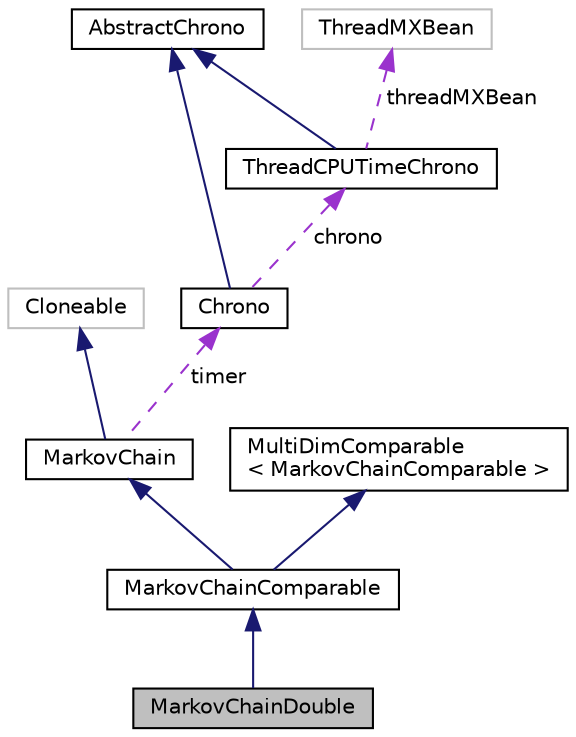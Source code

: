 digraph "MarkovChainDouble"
{
 // INTERACTIVE_SVG=YES
  bgcolor="transparent";
  edge [fontname="Helvetica",fontsize="10",labelfontname="Helvetica",labelfontsize="10"];
  node [fontname="Helvetica",fontsize="10",shape=record];
  Node5 [label="MarkovChainDouble",height=0.2,width=0.4,color="black", fillcolor="grey75", style="filled", fontcolor="black"];
  Node6 -> Node5 [dir="back",color="midnightblue",fontsize="10",style="solid",fontname="Helvetica"];
  Node6 [label="MarkovChainComparable",height=0.2,width=0.4,color="black",URL="$d0/d49/classumontreal_1_1ssj_1_1markovchainrqmc_1_1MarkovChainComparable.html",tooltip="A subclass of MarkovChain for which there is a total ordering between the states, induced by the impl..."];
  Node7 -> Node6 [dir="back",color="midnightblue",fontsize="10",style="solid",fontname="Helvetica"];
  Node7 [label="MarkovChain",height=0.2,width=0.4,color="black",URL="$d1/df2/classumontreal_1_1ssj_1_1markovchainrqmc_1_1MarkovChain.html",tooltip="This class defines a generic Markov chain and provides basic tools to simulate it for a given number ..."];
  Node8 -> Node7 [dir="back",color="midnightblue",fontsize="10",style="solid",fontname="Helvetica"];
  Node8 [label="Cloneable",height=0.2,width=0.4,color="grey75"];
  Node9 -> Node7 [dir="back",color="darkorchid3",fontsize="10",style="dashed",label=" timer" ,fontname="Helvetica"];
  Node9 [label="Chrono",height=0.2,width=0.4,color="black",URL="$d7/d9f/classumontreal_1_1ssj_1_1util_1_1Chrono.html",tooltip="The Chrono class extends the umontreal.ssj.util.AbstractChrono class and computes the CPU time for th..."];
  Node10 -> Node9 [dir="back",color="midnightblue",fontsize="10",style="solid",fontname="Helvetica"];
  Node10 [label="AbstractChrono",height=0.2,width=0.4,color="black",URL="$da/d4c/classumontreal_1_1ssj_1_1util_1_1AbstractChrono.html",tooltip="AbstractChrono is a class that acts as an interface to the system clock and calculates the CPU or sys..."];
  Node11 -> Node9 [dir="back",color="darkorchid3",fontsize="10",style="dashed",label=" chrono" ,fontname="Helvetica"];
  Node11 [label="ThreadCPUTimeChrono",height=0.2,width=0.4,color="black",URL="$d1/d71/classumontreal_1_1ssj_1_1util_1_1ThreadCPUTimeChrono.html",tooltip="Extends the AbstractChrono class to compute the CPU time for a single thread. "];
  Node10 -> Node11 [dir="back",color="midnightblue",fontsize="10",style="solid",fontname="Helvetica"];
  Node12 -> Node11 [dir="back",color="darkorchid3",fontsize="10",style="dashed",label=" threadMXBean" ,fontname="Helvetica"];
  Node12 [label="ThreadMXBean",height=0.2,width=0.4,color="grey75"];
  Node13 -> Node6 [dir="back",color="midnightblue",fontsize="10",style="solid",fontname="Helvetica"];
  Node13 [label="MultiDimComparable\l\< MarkovChainComparable \>",height=0.2,width=0.4,color="black",URL="$d6/de9/interfaceumontreal_1_1ssj_1_1util_1_1sort_1_1MultiDimComparable.html",tooltip="This interface is an extension (or variant) of the Comparable interface in Java. "];
}
